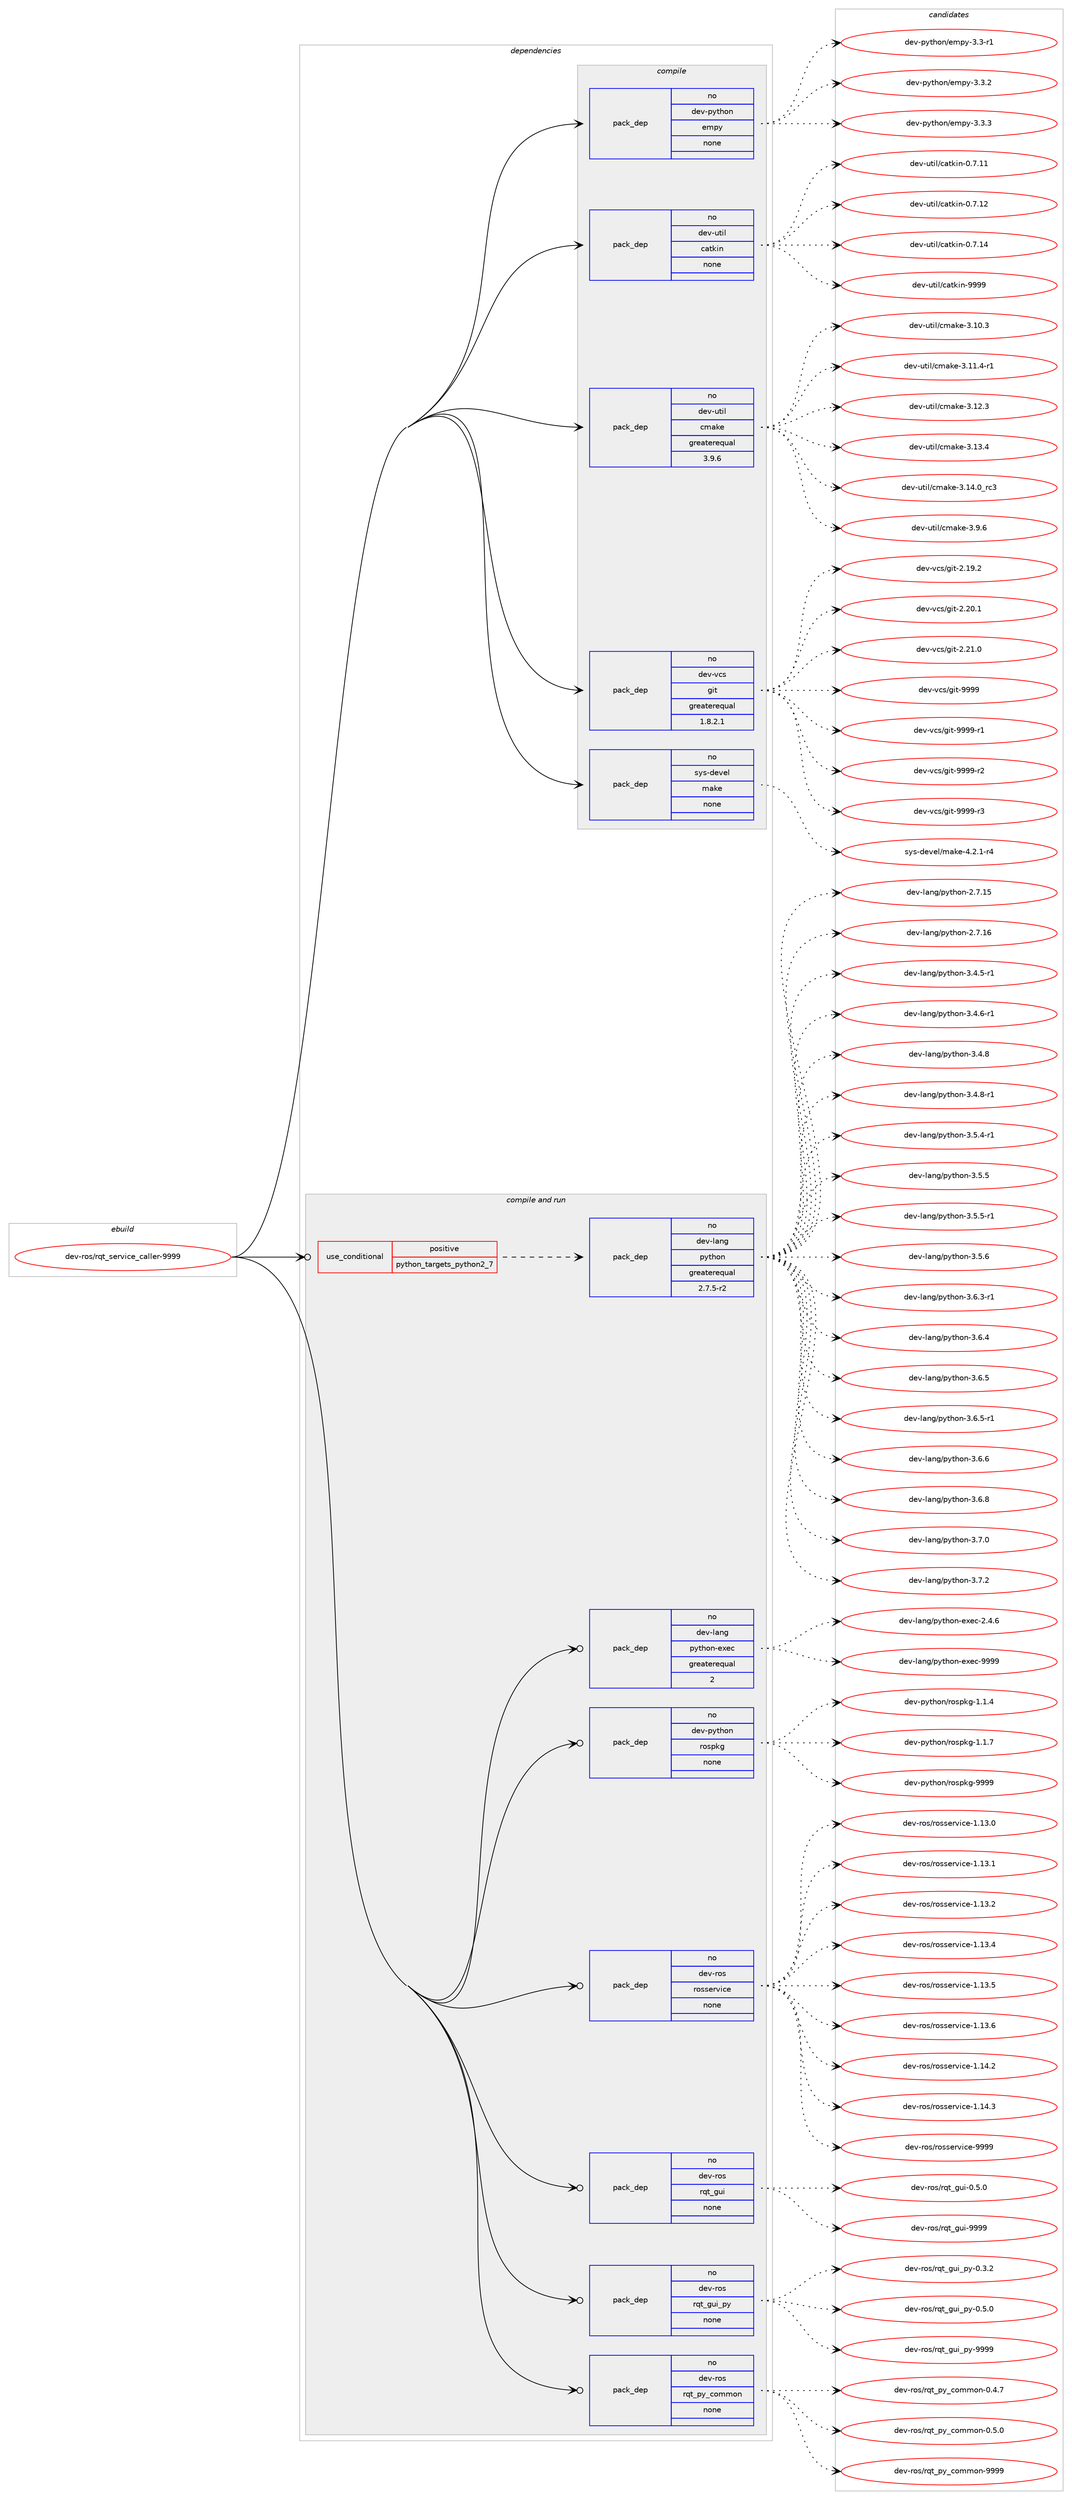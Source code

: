 digraph prolog {

# *************
# Graph options
# *************

newrank=true;
concentrate=true;
compound=true;
graph [rankdir=LR,fontname=Helvetica,fontsize=10,ranksep=1.5];#, ranksep=2.5, nodesep=0.2];
edge  [arrowhead=vee];
node  [fontname=Helvetica,fontsize=10];

# **********
# The ebuild
# **********

subgraph cluster_leftcol {
color=gray;
rank=same;
label=<<i>ebuild</i>>;
id [label="dev-ros/rqt_service_caller-9999", color=red, width=4, href="../dev-ros/rqt_service_caller-9999.svg"];
}

# ****************
# The dependencies
# ****************

subgraph cluster_midcol {
color=gray;
label=<<i>dependencies</i>>;
subgraph cluster_compile {
fillcolor="#eeeeee";
style=filled;
label=<<i>compile</i>>;
subgraph pack1056196 {
dependency1470139 [label=<<TABLE BORDER="0" CELLBORDER="1" CELLSPACING="0" CELLPADDING="4" WIDTH="220"><TR><TD ROWSPAN="6" CELLPADDING="30">pack_dep</TD></TR><TR><TD WIDTH="110">no</TD></TR><TR><TD>dev-python</TD></TR><TR><TD>empy</TD></TR><TR><TD>none</TD></TR><TR><TD></TD></TR></TABLE>>, shape=none, color=blue];
}
id:e -> dependency1470139:w [weight=20,style="solid",arrowhead="vee"];
subgraph pack1056197 {
dependency1470140 [label=<<TABLE BORDER="0" CELLBORDER="1" CELLSPACING="0" CELLPADDING="4" WIDTH="220"><TR><TD ROWSPAN="6" CELLPADDING="30">pack_dep</TD></TR><TR><TD WIDTH="110">no</TD></TR><TR><TD>dev-util</TD></TR><TR><TD>catkin</TD></TR><TR><TD>none</TD></TR><TR><TD></TD></TR></TABLE>>, shape=none, color=blue];
}
id:e -> dependency1470140:w [weight=20,style="solid",arrowhead="vee"];
subgraph pack1056198 {
dependency1470141 [label=<<TABLE BORDER="0" CELLBORDER="1" CELLSPACING="0" CELLPADDING="4" WIDTH="220"><TR><TD ROWSPAN="6" CELLPADDING="30">pack_dep</TD></TR><TR><TD WIDTH="110">no</TD></TR><TR><TD>dev-util</TD></TR><TR><TD>cmake</TD></TR><TR><TD>greaterequal</TD></TR><TR><TD>3.9.6</TD></TR></TABLE>>, shape=none, color=blue];
}
id:e -> dependency1470141:w [weight=20,style="solid",arrowhead="vee"];
subgraph pack1056199 {
dependency1470142 [label=<<TABLE BORDER="0" CELLBORDER="1" CELLSPACING="0" CELLPADDING="4" WIDTH="220"><TR><TD ROWSPAN="6" CELLPADDING="30">pack_dep</TD></TR><TR><TD WIDTH="110">no</TD></TR><TR><TD>dev-vcs</TD></TR><TR><TD>git</TD></TR><TR><TD>greaterequal</TD></TR><TR><TD>1.8.2.1</TD></TR></TABLE>>, shape=none, color=blue];
}
id:e -> dependency1470142:w [weight=20,style="solid",arrowhead="vee"];
subgraph pack1056200 {
dependency1470143 [label=<<TABLE BORDER="0" CELLBORDER="1" CELLSPACING="0" CELLPADDING="4" WIDTH="220"><TR><TD ROWSPAN="6" CELLPADDING="30">pack_dep</TD></TR><TR><TD WIDTH="110">no</TD></TR><TR><TD>sys-devel</TD></TR><TR><TD>make</TD></TR><TR><TD>none</TD></TR><TR><TD></TD></TR></TABLE>>, shape=none, color=blue];
}
id:e -> dependency1470143:w [weight=20,style="solid",arrowhead="vee"];
}
subgraph cluster_compileandrun {
fillcolor="#eeeeee";
style=filled;
label=<<i>compile and run</i>>;
subgraph cond390553 {
dependency1470144 [label=<<TABLE BORDER="0" CELLBORDER="1" CELLSPACING="0" CELLPADDING="4"><TR><TD ROWSPAN="3" CELLPADDING="10">use_conditional</TD></TR><TR><TD>positive</TD></TR><TR><TD>python_targets_python2_7</TD></TR></TABLE>>, shape=none, color=red];
subgraph pack1056201 {
dependency1470145 [label=<<TABLE BORDER="0" CELLBORDER="1" CELLSPACING="0" CELLPADDING="4" WIDTH="220"><TR><TD ROWSPAN="6" CELLPADDING="30">pack_dep</TD></TR><TR><TD WIDTH="110">no</TD></TR><TR><TD>dev-lang</TD></TR><TR><TD>python</TD></TR><TR><TD>greaterequal</TD></TR><TR><TD>2.7.5-r2</TD></TR></TABLE>>, shape=none, color=blue];
}
dependency1470144:e -> dependency1470145:w [weight=20,style="dashed",arrowhead="vee"];
}
id:e -> dependency1470144:w [weight=20,style="solid",arrowhead="odotvee"];
subgraph pack1056202 {
dependency1470146 [label=<<TABLE BORDER="0" CELLBORDER="1" CELLSPACING="0" CELLPADDING="4" WIDTH="220"><TR><TD ROWSPAN="6" CELLPADDING="30">pack_dep</TD></TR><TR><TD WIDTH="110">no</TD></TR><TR><TD>dev-lang</TD></TR><TR><TD>python-exec</TD></TR><TR><TD>greaterequal</TD></TR><TR><TD>2</TD></TR></TABLE>>, shape=none, color=blue];
}
id:e -> dependency1470146:w [weight=20,style="solid",arrowhead="odotvee"];
subgraph pack1056203 {
dependency1470147 [label=<<TABLE BORDER="0" CELLBORDER="1" CELLSPACING="0" CELLPADDING="4" WIDTH="220"><TR><TD ROWSPAN="6" CELLPADDING="30">pack_dep</TD></TR><TR><TD WIDTH="110">no</TD></TR><TR><TD>dev-python</TD></TR><TR><TD>rospkg</TD></TR><TR><TD>none</TD></TR><TR><TD></TD></TR></TABLE>>, shape=none, color=blue];
}
id:e -> dependency1470147:w [weight=20,style="solid",arrowhead="odotvee"];
subgraph pack1056204 {
dependency1470148 [label=<<TABLE BORDER="0" CELLBORDER="1" CELLSPACING="0" CELLPADDING="4" WIDTH="220"><TR><TD ROWSPAN="6" CELLPADDING="30">pack_dep</TD></TR><TR><TD WIDTH="110">no</TD></TR><TR><TD>dev-ros</TD></TR><TR><TD>rosservice</TD></TR><TR><TD>none</TD></TR><TR><TD></TD></TR></TABLE>>, shape=none, color=blue];
}
id:e -> dependency1470148:w [weight=20,style="solid",arrowhead="odotvee"];
subgraph pack1056205 {
dependency1470149 [label=<<TABLE BORDER="0" CELLBORDER="1" CELLSPACING="0" CELLPADDING="4" WIDTH="220"><TR><TD ROWSPAN="6" CELLPADDING="30">pack_dep</TD></TR><TR><TD WIDTH="110">no</TD></TR><TR><TD>dev-ros</TD></TR><TR><TD>rqt_gui</TD></TR><TR><TD>none</TD></TR><TR><TD></TD></TR></TABLE>>, shape=none, color=blue];
}
id:e -> dependency1470149:w [weight=20,style="solid",arrowhead="odotvee"];
subgraph pack1056206 {
dependency1470150 [label=<<TABLE BORDER="0" CELLBORDER="1" CELLSPACING="0" CELLPADDING="4" WIDTH="220"><TR><TD ROWSPAN="6" CELLPADDING="30">pack_dep</TD></TR><TR><TD WIDTH="110">no</TD></TR><TR><TD>dev-ros</TD></TR><TR><TD>rqt_gui_py</TD></TR><TR><TD>none</TD></TR><TR><TD></TD></TR></TABLE>>, shape=none, color=blue];
}
id:e -> dependency1470150:w [weight=20,style="solid",arrowhead="odotvee"];
subgraph pack1056207 {
dependency1470151 [label=<<TABLE BORDER="0" CELLBORDER="1" CELLSPACING="0" CELLPADDING="4" WIDTH="220"><TR><TD ROWSPAN="6" CELLPADDING="30">pack_dep</TD></TR><TR><TD WIDTH="110">no</TD></TR><TR><TD>dev-ros</TD></TR><TR><TD>rqt_py_common</TD></TR><TR><TD>none</TD></TR><TR><TD></TD></TR></TABLE>>, shape=none, color=blue];
}
id:e -> dependency1470151:w [weight=20,style="solid",arrowhead="odotvee"];
}
subgraph cluster_run {
fillcolor="#eeeeee";
style=filled;
label=<<i>run</i>>;
}
}

# **************
# The candidates
# **************

subgraph cluster_choices {
rank=same;
color=gray;
label=<<i>candidates</i>>;

subgraph choice1056196 {
color=black;
nodesep=1;
choice1001011184511212111610411111047101109112121455146514511449 [label="dev-python/empy-3.3-r1", color=red, width=4,href="../dev-python/empy-3.3-r1.svg"];
choice1001011184511212111610411111047101109112121455146514650 [label="dev-python/empy-3.3.2", color=red, width=4,href="../dev-python/empy-3.3.2.svg"];
choice1001011184511212111610411111047101109112121455146514651 [label="dev-python/empy-3.3.3", color=red, width=4,href="../dev-python/empy-3.3.3.svg"];
dependency1470139:e -> choice1001011184511212111610411111047101109112121455146514511449:w [style=dotted,weight="100"];
dependency1470139:e -> choice1001011184511212111610411111047101109112121455146514650:w [style=dotted,weight="100"];
dependency1470139:e -> choice1001011184511212111610411111047101109112121455146514651:w [style=dotted,weight="100"];
}
subgraph choice1056197 {
color=black;
nodesep=1;
choice1001011184511711610510847999711610710511045484655464949 [label="dev-util/catkin-0.7.11", color=red, width=4,href="../dev-util/catkin-0.7.11.svg"];
choice1001011184511711610510847999711610710511045484655464950 [label="dev-util/catkin-0.7.12", color=red, width=4,href="../dev-util/catkin-0.7.12.svg"];
choice1001011184511711610510847999711610710511045484655464952 [label="dev-util/catkin-0.7.14", color=red, width=4,href="../dev-util/catkin-0.7.14.svg"];
choice100101118451171161051084799971161071051104557575757 [label="dev-util/catkin-9999", color=red, width=4,href="../dev-util/catkin-9999.svg"];
dependency1470140:e -> choice1001011184511711610510847999711610710511045484655464949:w [style=dotted,weight="100"];
dependency1470140:e -> choice1001011184511711610510847999711610710511045484655464950:w [style=dotted,weight="100"];
dependency1470140:e -> choice1001011184511711610510847999711610710511045484655464952:w [style=dotted,weight="100"];
dependency1470140:e -> choice100101118451171161051084799971161071051104557575757:w [style=dotted,weight="100"];
}
subgraph choice1056198 {
color=black;
nodesep=1;
choice1001011184511711610510847991099710710145514649484651 [label="dev-util/cmake-3.10.3", color=red, width=4,href="../dev-util/cmake-3.10.3.svg"];
choice10010111845117116105108479910997107101455146494946524511449 [label="dev-util/cmake-3.11.4-r1", color=red, width=4,href="../dev-util/cmake-3.11.4-r1.svg"];
choice1001011184511711610510847991099710710145514649504651 [label="dev-util/cmake-3.12.3", color=red, width=4,href="../dev-util/cmake-3.12.3.svg"];
choice1001011184511711610510847991099710710145514649514652 [label="dev-util/cmake-3.13.4", color=red, width=4,href="../dev-util/cmake-3.13.4.svg"];
choice1001011184511711610510847991099710710145514649524648951149951 [label="dev-util/cmake-3.14.0_rc3", color=red, width=4,href="../dev-util/cmake-3.14.0_rc3.svg"];
choice10010111845117116105108479910997107101455146574654 [label="dev-util/cmake-3.9.6", color=red, width=4,href="../dev-util/cmake-3.9.6.svg"];
dependency1470141:e -> choice1001011184511711610510847991099710710145514649484651:w [style=dotted,weight="100"];
dependency1470141:e -> choice10010111845117116105108479910997107101455146494946524511449:w [style=dotted,weight="100"];
dependency1470141:e -> choice1001011184511711610510847991099710710145514649504651:w [style=dotted,weight="100"];
dependency1470141:e -> choice1001011184511711610510847991099710710145514649514652:w [style=dotted,weight="100"];
dependency1470141:e -> choice1001011184511711610510847991099710710145514649524648951149951:w [style=dotted,weight="100"];
dependency1470141:e -> choice10010111845117116105108479910997107101455146574654:w [style=dotted,weight="100"];
}
subgraph choice1056199 {
color=black;
nodesep=1;
choice10010111845118991154710310511645504649574650 [label="dev-vcs/git-2.19.2", color=red, width=4,href="../dev-vcs/git-2.19.2.svg"];
choice10010111845118991154710310511645504650484649 [label="dev-vcs/git-2.20.1", color=red, width=4,href="../dev-vcs/git-2.20.1.svg"];
choice10010111845118991154710310511645504650494648 [label="dev-vcs/git-2.21.0", color=red, width=4,href="../dev-vcs/git-2.21.0.svg"];
choice1001011184511899115471031051164557575757 [label="dev-vcs/git-9999", color=red, width=4,href="../dev-vcs/git-9999.svg"];
choice10010111845118991154710310511645575757574511449 [label="dev-vcs/git-9999-r1", color=red, width=4,href="../dev-vcs/git-9999-r1.svg"];
choice10010111845118991154710310511645575757574511450 [label="dev-vcs/git-9999-r2", color=red, width=4,href="../dev-vcs/git-9999-r2.svg"];
choice10010111845118991154710310511645575757574511451 [label="dev-vcs/git-9999-r3", color=red, width=4,href="../dev-vcs/git-9999-r3.svg"];
dependency1470142:e -> choice10010111845118991154710310511645504649574650:w [style=dotted,weight="100"];
dependency1470142:e -> choice10010111845118991154710310511645504650484649:w [style=dotted,weight="100"];
dependency1470142:e -> choice10010111845118991154710310511645504650494648:w [style=dotted,weight="100"];
dependency1470142:e -> choice1001011184511899115471031051164557575757:w [style=dotted,weight="100"];
dependency1470142:e -> choice10010111845118991154710310511645575757574511449:w [style=dotted,weight="100"];
dependency1470142:e -> choice10010111845118991154710310511645575757574511450:w [style=dotted,weight="100"];
dependency1470142:e -> choice10010111845118991154710310511645575757574511451:w [style=dotted,weight="100"];
}
subgraph choice1056200 {
color=black;
nodesep=1;
choice1151211154510010111810110847109971071014552465046494511452 [label="sys-devel/make-4.2.1-r4", color=red, width=4,href="../sys-devel/make-4.2.1-r4.svg"];
dependency1470143:e -> choice1151211154510010111810110847109971071014552465046494511452:w [style=dotted,weight="100"];
}
subgraph choice1056201 {
color=black;
nodesep=1;
choice10010111845108971101034711212111610411111045504655464953 [label="dev-lang/python-2.7.15", color=red, width=4,href="../dev-lang/python-2.7.15.svg"];
choice10010111845108971101034711212111610411111045504655464954 [label="dev-lang/python-2.7.16", color=red, width=4,href="../dev-lang/python-2.7.16.svg"];
choice1001011184510897110103471121211161041111104551465246534511449 [label="dev-lang/python-3.4.5-r1", color=red, width=4,href="../dev-lang/python-3.4.5-r1.svg"];
choice1001011184510897110103471121211161041111104551465246544511449 [label="dev-lang/python-3.4.6-r1", color=red, width=4,href="../dev-lang/python-3.4.6-r1.svg"];
choice100101118451089711010347112121116104111110455146524656 [label="dev-lang/python-3.4.8", color=red, width=4,href="../dev-lang/python-3.4.8.svg"];
choice1001011184510897110103471121211161041111104551465246564511449 [label="dev-lang/python-3.4.8-r1", color=red, width=4,href="../dev-lang/python-3.4.8-r1.svg"];
choice1001011184510897110103471121211161041111104551465346524511449 [label="dev-lang/python-3.5.4-r1", color=red, width=4,href="../dev-lang/python-3.5.4-r1.svg"];
choice100101118451089711010347112121116104111110455146534653 [label="dev-lang/python-3.5.5", color=red, width=4,href="../dev-lang/python-3.5.5.svg"];
choice1001011184510897110103471121211161041111104551465346534511449 [label="dev-lang/python-3.5.5-r1", color=red, width=4,href="../dev-lang/python-3.5.5-r1.svg"];
choice100101118451089711010347112121116104111110455146534654 [label="dev-lang/python-3.5.6", color=red, width=4,href="../dev-lang/python-3.5.6.svg"];
choice1001011184510897110103471121211161041111104551465446514511449 [label="dev-lang/python-3.6.3-r1", color=red, width=4,href="../dev-lang/python-3.6.3-r1.svg"];
choice100101118451089711010347112121116104111110455146544652 [label="dev-lang/python-3.6.4", color=red, width=4,href="../dev-lang/python-3.6.4.svg"];
choice100101118451089711010347112121116104111110455146544653 [label="dev-lang/python-3.6.5", color=red, width=4,href="../dev-lang/python-3.6.5.svg"];
choice1001011184510897110103471121211161041111104551465446534511449 [label="dev-lang/python-3.6.5-r1", color=red, width=4,href="../dev-lang/python-3.6.5-r1.svg"];
choice100101118451089711010347112121116104111110455146544654 [label="dev-lang/python-3.6.6", color=red, width=4,href="../dev-lang/python-3.6.6.svg"];
choice100101118451089711010347112121116104111110455146544656 [label="dev-lang/python-3.6.8", color=red, width=4,href="../dev-lang/python-3.6.8.svg"];
choice100101118451089711010347112121116104111110455146554648 [label="dev-lang/python-3.7.0", color=red, width=4,href="../dev-lang/python-3.7.0.svg"];
choice100101118451089711010347112121116104111110455146554650 [label="dev-lang/python-3.7.2", color=red, width=4,href="../dev-lang/python-3.7.2.svg"];
dependency1470145:e -> choice10010111845108971101034711212111610411111045504655464953:w [style=dotted,weight="100"];
dependency1470145:e -> choice10010111845108971101034711212111610411111045504655464954:w [style=dotted,weight="100"];
dependency1470145:e -> choice1001011184510897110103471121211161041111104551465246534511449:w [style=dotted,weight="100"];
dependency1470145:e -> choice1001011184510897110103471121211161041111104551465246544511449:w [style=dotted,weight="100"];
dependency1470145:e -> choice100101118451089711010347112121116104111110455146524656:w [style=dotted,weight="100"];
dependency1470145:e -> choice1001011184510897110103471121211161041111104551465246564511449:w [style=dotted,weight="100"];
dependency1470145:e -> choice1001011184510897110103471121211161041111104551465346524511449:w [style=dotted,weight="100"];
dependency1470145:e -> choice100101118451089711010347112121116104111110455146534653:w [style=dotted,weight="100"];
dependency1470145:e -> choice1001011184510897110103471121211161041111104551465346534511449:w [style=dotted,weight="100"];
dependency1470145:e -> choice100101118451089711010347112121116104111110455146534654:w [style=dotted,weight="100"];
dependency1470145:e -> choice1001011184510897110103471121211161041111104551465446514511449:w [style=dotted,weight="100"];
dependency1470145:e -> choice100101118451089711010347112121116104111110455146544652:w [style=dotted,weight="100"];
dependency1470145:e -> choice100101118451089711010347112121116104111110455146544653:w [style=dotted,weight="100"];
dependency1470145:e -> choice1001011184510897110103471121211161041111104551465446534511449:w [style=dotted,weight="100"];
dependency1470145:e -> choice100101118451089711010347112121116104111110455146544654:w [style=dotted,weight="100"];
dependency1470145:e -> choice100101118451089711010347112121116104111110455146544656:w [style=dotted,weight="100"];
dependency1470145:e -> choice100101118451089711010347112121116104111110455146554648:w [style=dotted,weight="100"];
dependency1470145:e -> choice100101118451089711010347112121116104111110455146554650:w [style=dotted,weight="100"];
}
subgraph choice1056202 {
color=black;
nodesep=1;
choice1001011184510897110103471121211161041111104510112010199455046524654 [label="dev-lang/python-exec-2.4.6", color=red, width=4,href="../dev-lang/python-exec-2.4.6.svg"];
choice10010111845108971101034711212111610411111045101120101994557575757 [label="dev-lang/python-exec-9999", color=red, width=4,href="../dev-lang/python-exec-9999.svg"];
dependency1470146:e -> choice1001011184510897110103471121211161041111104510112010199455046524654:w [style=dotted,weight="100"];
dependency1470146:e -> choice10010111845108971101034711212111610411111045101120101994557575757:w [style=dotted,weight="100"];
}
subgraph choice1056203 {
color=black;
nodesep=1;
choice1001011184511212111610411111047114111115112107103454946494652 [label="dev-python/rospkg-1.1.4", color=red, width=4,href="../dev-python/rospkg-1.1.4.svg"];
choice1001011184511212111610411111047114111115112107103454946494655 [label="dev-python/rospkg-1.1.7", color=red, width=4,href="../dev-python/rospkg-1.1.7.svg"];
choice10010111845112121116104111110471141111151121071034557575757 [label="dev-python/rospkg-9999", color=red, width=4,href="../dev-python/rospkg-9999.svg"];
dependency1470147:e -> choice1001011184511212111610411111047114111115112107103454946494652:w [style=dotted,weight="100"];
dependency1470147:e -> choice1001011184511212111610411111047114111115112107103454946494655:w [style=dotted,weight="100"];
dependency1470147:e -> choice10010111845112121116104111110471141111151121071034557575757:w [style=dotted,weight="100"];
}
subgraph choice1056204 {
color=black;
nodesep=1;
choice10010111845114111115471141111151151011141181059910145494649514648 [label="dev-ros/rosservice-1.13.0", color=red, width=4,href="../dev-ros/rosservice-1.13.0.svg"];
choice10010111845114111115471141111151151011141181059910145494649514649 [label="dev-ros/rosservice-1.13.1", color=red, width=4,href="../dev-ros/rosservice-1.13.1.svg"];
choice10010111845114111115471141111151151011141181059910145494649514650 [label="dev-ros/rosservice-1.13.2", color=red, width=4,href="../dev-ros/rosservice-1.13.2.svg"];
choice10010111845114111115471141111151151011141181059910145494649514652 [label="dev-ros/rosservice-1.13.4", color=red, width=4,href="../dev-ros/rosservice-1.13.4.svg"];
choice10010111845114111115471141111151151011141181059910145494649514653 [label="dev-ros/rosservice-1.13.5", color=red, width=4,href="../dev-ros/rosservice-1.13.5.svg"];
choice10010111845114111115471141111151151011141181059910145494649514654 [label="dev-ros/rosservice-1.13.6", color=red, width=4,href="../dev-ros/rosservice-1.13.6.svg"];
choice10010111845114111115471141111151151011141181059910145494649524650 [label="dev-ros/rosservice-1.14.2", color=red, width=4,href="../dev-ros/rosservice-1.14.2.svg"];
choice10010111845114111115471141111151151011141181059910145494649524651 [label="dev-ros/rosservice-1.14.3", color=red, width=4,href="../dev-ros/rosservice-1.14.3.svg"];
choice1001011184511411111547114111115115101114118105991014557575757 [label="dev-ros/rosservice-9999", color=red, width=4,href="../dev-ros/rosservice-9999.svg"];
dependency1470148:e -> choice10010111845114111115471141111151151011141181059910145494649514648:w [style=dotted,weight="100"];
dependency1470148:e -> choice10010111845114111115471141111151151011141181059910145494649514649:w [style=dotted,weight="100"];
dependency1470148:e -> choice10010111845114111115471141111151151011141181059910145494649514650:w [style=dotted,weight="100"];
dependency1470148:e -> choice10010111845114111115471141111151151011141181059910145494649514652:w [style=dotted,weight="100"];
dependency1470148:e -> choice10010111845114111115471141111151151011141181059910145494649514653:w [style=dotted,weight="100"];
dependency1470148:e -> choice10010111845114111115471141111151151011141181059910145494649514654:w [style=dotted,weight="100"];
dependency1470148:e -> choice10010111845114111115471141111151151011141181059910145494649524650:w [style=dotted,weight="100"];
dependency1470148:e -> choice10010111845114111115471141111151151011141181059910145494649524651:w [style=dotted,weight="100"];
dependency1470148:e -> choice1001011184511411111547114111115115101114118105991014557575757:w [style=dotted,weight="100"];
}
subgraph choice1056205 {
color=black;
nodesep=1;
choice100101118451141111154711411311695103117105454846534648 [label="dev-ros/rqt_gui-0.5.0", color=red, width=4,href="../dev-ros/rqt_gui-0.5.0.svg"];
choice1001011184511411111547114113116951031171054557575757 [label="dev-ros/rqt_gui-9999", color=red, width=4,href="../dev-ros/rqt_gui-9999.svg"];
dependency1470149:e -> choice100101118451141111154711411311695103117105454846534648:w [style=dotted,weight="100"];
dependency1470149:e -> choice1001011184511411111547114113116951031171054557575757:w [style=dotted,weight="100"];
}
subgraph choice1056206 {
color=black;
nodesep=1;
choice10010111845114111115471141131169510311710595112121454846514650 [label="dev-ros/rqt_gui_py-0.3.2", color=red, width=4,href="../dev-ros/rqt_gui_py-0.3.2.svg"];
choice10010111845114111115471141131169510311710595112121454846534648 [label="dev-ros/rqt_gui_py-0.5.0", color=red, width=4,href="../dev-ros/rqt_gui_py-0.5.0.svg"];
choice100101118451141111154711411311695103117105951121214557575757 [label="dev-ros/rqt_gui_py-9999", color=red, width=4,href="../dev-ros/rqt_gui_py-9999.svg"];
dependency1470150:e -> choice10010111845114111115471141131169510311710595112121454846514650:w [style=dotted,weight="100"];
dependency1470150:e -> choice10010111845114111115471141131169510311710595112121454846534648:w [style=dotted,weight="100"];
dependency1470150:e -> choice100101118451141111154711411311695103117105951121214557575757:w [style=dotted,weight="100"];
}
subgraph choice1056207 {
color=black;
nodesep=1;
choice1001011184511411111547114113116951121219599111109109111110454846524655 [label="dev-ros/rqt_py_common-0.4.7", color=red, width=4,href="../dev-ros/rqt_py_common-0.4.7.svg"];
choice1001011184511411111547114113116951121219599111109109111110454846534648 [label="dev-ros/rqt_py_common-0.5.0", color=red, width=4,href="../dev-ros/rqt_py_common-0.5.0.svg"];
choice10010111845114111115471141131169511212195991111091091111104557575757 [label="dev-ros/rqt_py_common-9999", color=red, width=4,href="../dev-ros/rqt_py_common-9999.svg"];
dependency1470151:e -> choice1001011184511411111547114113116951121219599111109109111110454846524655:w [style=dotted,weight="100"];
dependency1470151:e -> choice1001011184511411111547114113116951121219599111109109111110454846534648:w [style=dotted,weight="100"];
dependency1470151:e -> choice10010111845114111115471141131169511212195991111091091111104557575757:w [style=dotted,weight="100"];
}
}

}
